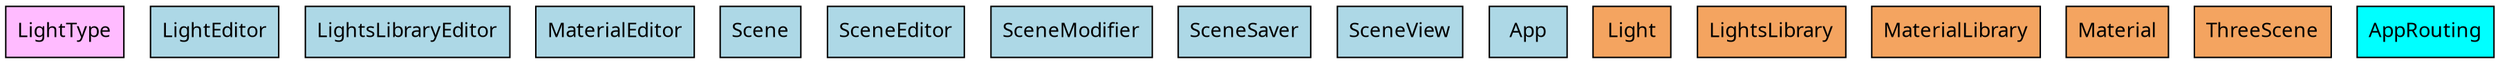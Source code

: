 digraph SceneEditor {
 // Interfaces.
 node [shape=record, fontname="Calibri italic", fontsize="14", style="filled", fillcolor="lightyellow", shape="record"];

 // Classes.
 node [fontname="Calibri", fillcolor="white"];

 // Template classes.
 node [fontname="Calibri", fillcolor="lightyellow"];
 
 // Enumerators.
 node [fontname="Calibri", fillcolor="plum1"];
 LightType

 // External classes.
 node [fillcolor="green"];

 // Components
 node [fillcolor="lightblue"]
 LightEditor
 LightsLibraryEditor
 MaterialEditor
 Scene
 SceneEditor
 SceneModifier
 SceneSaver
 SceneView
 App

 // Services
 node [fillcolor="sandybrown"]
 Light
 LightsLibrary
 MaterialLibrary
 Material
 ThreeScene

 // Modules
 node [fillcolor="aqua"]
 AppRouting
 App

 // Inheritance.
 node [fillcolor="white"];

}